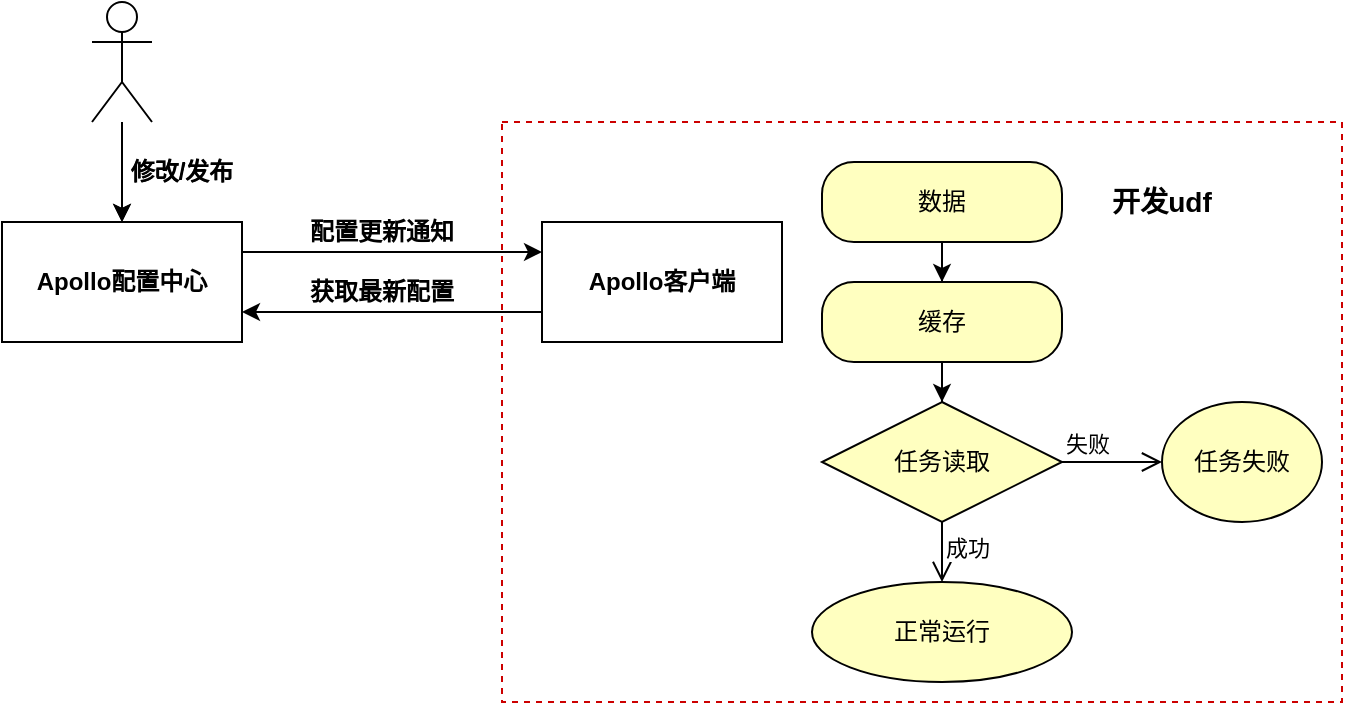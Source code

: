 <mxfile version="16.6.4" type="github">
  <diagram id="R-ugYYLntL-yWxEJQGBO" name="第 1 页">
    <mxGraphModel dx="1110" dy="413" grid="1" gridSize="10" guides="1" tooltips="1" connect="1" arrows="1" fold="1" page="1" pageScale="1" pageWidth="827" pageHeight="1169" math="0" shadow="0">
      <root>
        <mxCell id="0" />
        <mxCell id="1" parent="0" />
        <mxCell id="RwoeQ9pEv86tN0X3BAsC-18" value="" style="rounded=0;whiteSpace=wrap;html=1;dashed=1;strokeColor=#CC0000;" vertex="1" parent="1">
          <mxGeometry x="370" y="100" width="420" height="290" as="geometry" />
        </mxCell>
        <mxCell id="RwoeQ9pEv86tN0X3BAsC-3" style="edgeStyle=orthogonalEdgeStyle;rounded=0;orthogonalLoop=1;jettySize=auto;html=1;exitX=1;exitY=0.25;exitDx=0;exitDy=0;entryX=0;entryY=0.25;entryDx=0;entryDy=0;" edge="1" parent="1" source="RwoeQ9pEv86tN0X3BAsC-1" target="RwoeQ9pEv86tN0X3BAsC-2">
          <mxGeometry relative="1" as="geometry" />
        </mxCell>
        <mxCell id="RwoeQ9pEv86tN0X3BAsC-1" value="&lt;h4&gt;Apollo配置中心&lt;/h4&gt;" style="rounded=0;whiteSpace=wrap;html=1;" vertex="1" parent="1">
          <mxGeometry x="120" y="150" width="120" height="60" as="geometry" />
        </mxCell>
        <mxCell id="RwoeQ9pEv86tN0X3BAsC-6" style="edgeStyle=orthogonalEdgeStyle;rounded=0;orthogonalLoop=1;jettySize=auto;html=1;exitX=0;exitY=0.75;exitDx=0;exitDy=0;entryX=1;entryY=0.75;entryDx=0;entryDy=0;" edge="1" parent="1" source="RwoeQ9pEv86tN0X3BAsC-2" target="RwoeQ9pEv86tN0X3BAsC-1">
          <mxGeometry relative="1" as="geometry" />
        </mxCell>
        <mxCell id="RwoeQ9pEv86tN0X3BAsC-2" value="&lt;h4&gt;Apollo客户端&lt;/h4&gt;" style="rounded=0;whiteSpace=wrap;html=1;" vertex="1" parent="1">
          <mxGeometry x="390" y="150" width="120" height="60" as="geometry" />
        </mxCell>
        <mxCell id="RwoeQ9pEv86tN0X3BAsC-8" value="" style="edgeStyle=orthogonalEdgeStyle;rounded=0;orthogonalLoop=1;jettySize=auto;html=1;" edge="1" parent="1" source="RwoeQ9pEv86tN0X3BAsC-7" target="RwoeQ9pEv86tN0X3BAsC-1">
          <mxGeometry relative="1" as="geometry" />
        </mxCell>
        <mxCell id="RwoeQ9pEv86tN0X3BAsC-10" value="" style="edgeStyle=orthogonalEdgeStyle;rounded=0;orthogonalLoop=1;jettySize=auto;html=1;" edge="1" parent="1" source="RwoeQ9pEv86tN0X3BAsC-7" target="RwoeQ9pEv86tN0X3BAsC-1">
          <mxGeometry relative="1" as="geometry" />
        </mxCell>
        <mxCell id="RwoeQ9pEv86tN0X3BAsC-7" value="" style="shape=umlActor;verticalLabelPosition=bottom;verticalAlign=top;html=1;outlineConnect=0;" vertex="1" parent="1">
          <mxGeometry x="165" y="40" width="30" height="60" as="geometry" />
        </mxCell>
        <mxCell id="RwoeQ9pEv86tN0X3BAsC-11" value="修改/发布" style="text;html=1;strokeColor=none;fillColor=none;align=center;verticalAlign=middle;whiteSpace=wrap;rounded=0;" vertex="1" parent="1">
          <mxGeometry x="180" y="110" width="60" height="30" as="geometry" />
        </mxCell>
        <mxCell id="RwoeQ9pEv86tN0X3BAsC-12" value="&lt;h4&gt;配置更新通知&lt;/h4&gt;" style="text;html=1;strokeColor=none;fillColor=none;align=center;verticalAlign=middle;whiteSpace=wrap;rounded=0;" vertex="1" parent="1">
          <mxGeometry x="270" y="140" width="80" height="30" as="geometry" />
        </mxCell>
        <mxCell id="RwoeQ9pEv86tN0X3BAsC-13" value="&lt;h4&gt;获取最新配置&lt;/h4&gt;" style="text;html=1;strokeColor=none;fillColor=none;align=center;verticalAlign=middle;whiteSpace=wrap;rounded=0;" vertex="1" parent="1">
          <mxGeometry x="270" y="170" width="80" height="30" as="geometry" />
        </mxCell>
        <mxCell id="RwoeQ9pEv86tN0X3BAsC-16" value="&lt;h4&gt;修改/发布&lt;/h4&gt;" style="text;html=1;strokeColor=none;fillColor=none;align=center;verticalAlign=middle;whiteSpace=wrap;rounded=0;" vertex="1" parent="1">
          <mxGeometry x="180" y="110" width="60" height="30" as="geometry" />
        </mxCell>
        <mxCell id="RwoeQ9pEv86tN0X3BAsC-29" style="edgeStyle=orthogonalEdgeStyle;rounded=0;orthogonalLoop=1;jettySize=auto;html=1;exitX=0.5;exitY=1;exitDx=0;exitDy=0;strokeColor=#000000;" edge="1" parent="1" source="RwoeQ9pEv86tN0X3BAsC-24" target="RwoeQ9pEv86tN0X3BAsC-27">
          <mxGeometry relative="1" as="geometry" />
        </mxCell>
        <mxCell id="RwoeQ9pEv86tN0X3BAsC-24" value="数据" style="rounded=1;whiteSpace=wrap;html=1;arcSize=40;fontColor=#000000;fillColor=#ffffc0;strokeColor=#000000;" vertex="1" parent="1">
          <mxGeometry x="530" y="120" width="120" height="40" as="geometry" />
        </mxCell>
        <mxCell id="RwoeQ9pEv86tN0X3BAsC-36" style="edgeStyle=orthogonalEdgeStyle;rounded=0;orthogonalLoop=1;jettySize=auto;html=1;exitX=0.5;exitY=1;exitDx=0;exitDy=0;strokeColor=#000000;" edge="1" parent="1" source="RwoeQ9pEv86tN0X3BAsC-27" target="RwoeQ9pEv86tN0X3BAsC-32">
          <mxGeometry relative="1" as="geometry" />
        </mxCell>
        <mxCell id="RwoeQ9pEv86tN0X3BAsC-27" value="缓存" style="rounded=1;whiteSpace=wrap;html=1;arcSize=40;fontColor=#000000;fillColor=#ffffc0;strokeColor=#000000;" vertex="1" parent="1">
          <mxGeometry x="530" y="180" width="120" height="40" as="geometry" />
        </mxCell>
        <mxCell id="RwoeQ9pEv86tN0X3BAsC-32" value="任务读取" style="rhombus;whiteSpace=wrap;html=1;fillColor=#ffffc0;strokeColor=#000000;" vertex="1" parent="1">
          <mxGeometry x="530" y="240" width="120" height="60" as="geometry" />
        </mxCell>
        <mxCell id="RwoeQ9pEv86tN0X3BAsC-33" value="失败" style="edgeStyle=orthogonalEdgeStyle;html=1;align=left;verticalAlign=bottom;endArrow=open;endSize=8;strokeColor=#000000;rounded=0;" edge="1" source="RwoeQ9pEv86tN0X3BAsC-32" parent="1">
          <mxGeometry x="-1" relative="1" as="geometry">
            <mxPoint x="700" y="270" as="targetPoint" />
            <Array as="points">
              <mxPoint x="690" y="270" />
            </Array>
          </mxGeometry>
        </mxCell>
        <mxCell id="RwoeQ9pEv86tN0X3BAsC-34" value="成功" style="edgeStyle=orthogonalEdgeStyle;html=1;align=left;verticalAlign=top;endArrow=open;endSize=8;strokeColor=#000000;rounded=0;entryX=0.5;entryY=0;entryDx=0;entryDy=0;" edge="1" source="RwoeQ9pEv86tN0X3BAsC-32" parent="1" target="RwoeQ9pEv86tN0X3BAsC-37">
          <mxGeometry x="-1" relative="1" as="geometry">
            <mxPoint x="590" y="350" as="targetPoint" />
          </mxGeometry>
        </mxCell>
        <mxCell id="RwoeQ9pEv86tN0X3BAsC-37" value="正常运行" style="ellipse;whiteSpace=wrap;html=1;strokeColor=#000000;fillColor=#FFFFC0;" vertex="1" parent="1">
          <mxGeometry x="525" y="330" width="130" height="50" as="geometry" />
        </mxCell>
        <mxCell id="RwoeQ9pEv86tN0X3BAsC-38" value="任务失败" style="ellipse;whiteSpace=wrap;html=1;strokeColor=#000000;fillColor=#FFFFC0;" vertex="1" parent="1">
          <mxGeometry x="700" y="240" width="80" height="60" as="geometry" />
        </mxCell>
        <mxCell id="RwoeQ9pEv86tN0X3BAsC-39" value="&lt;h3&gt;开发udf&lt;/h3&gt;" style="text;html=1;strokeColor=none;fillColor=none;align=center;verticalAlign=middle;whiteSpace=wrap;rounded=0;" vertex="1" parent="1">
          <mxGeometry x="670" y="125" width="60" height="30" as="geometry" />
        </mxCell>
      </root>
    </mxGraphModel>
  </diagram>
</mxfile>
